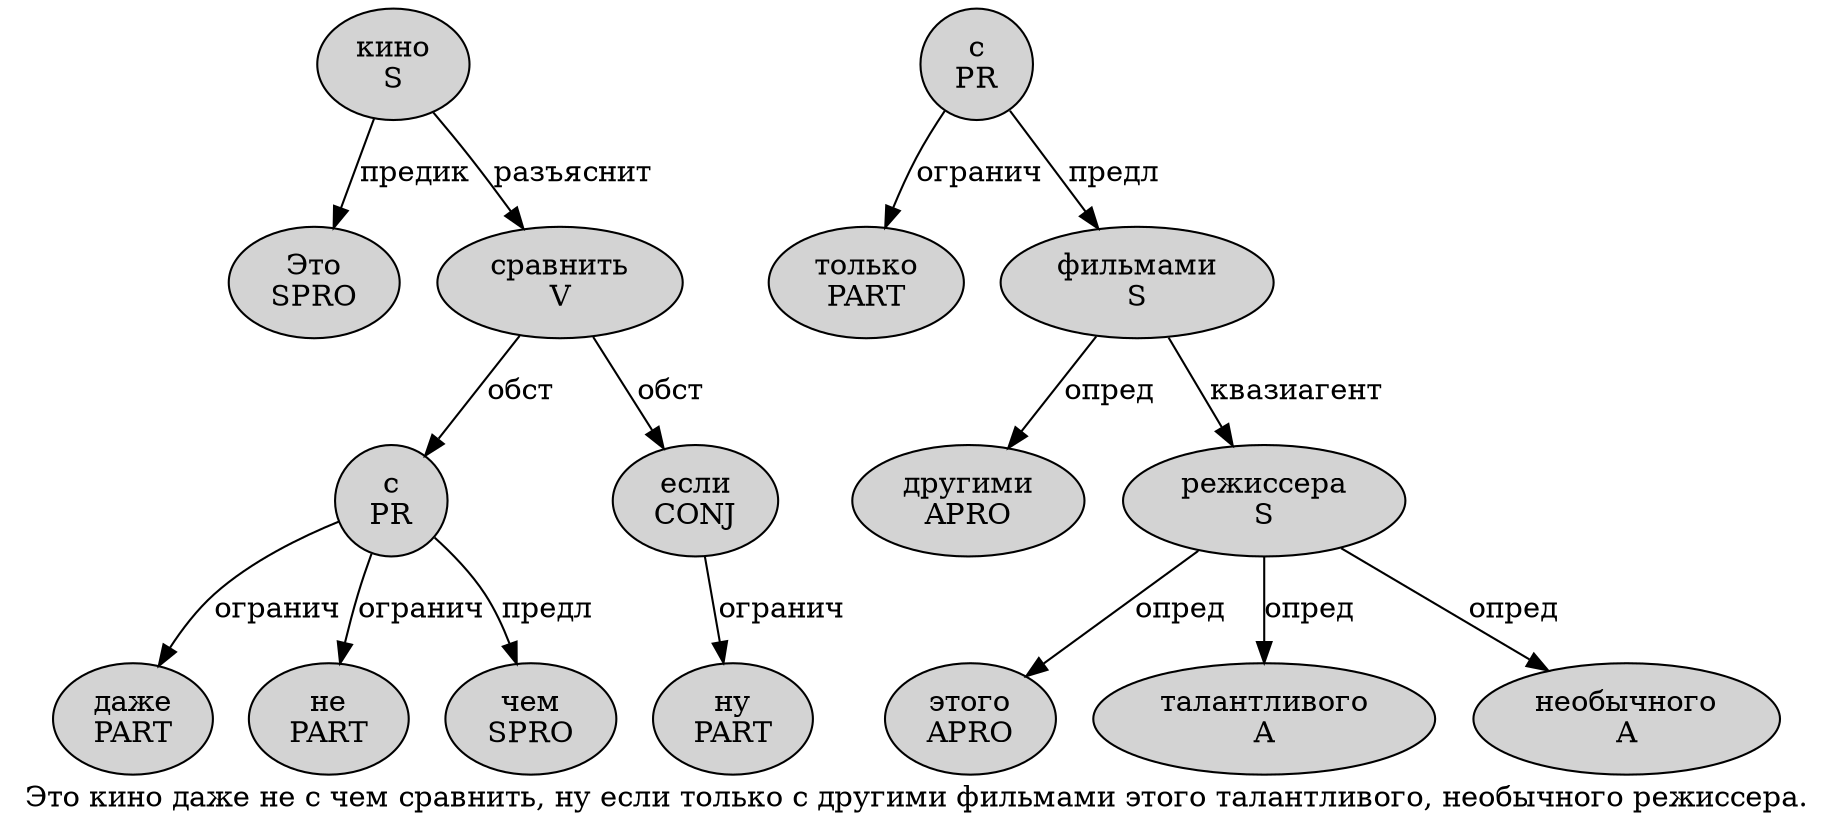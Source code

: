 digraph SENTENCE_734 {
	graph [label="Это кино даже не с чем сравнить, ну если только с другими фильмами этого талантливого, необычного режиссера."]
	node [style=filled]
		0 [label="Это
SPRO" color="" fillcolor=lightgray penwidth=1 shape=ellipse]
		1 [label="кино
S" color="" fillcolor=lightgray penwidth=1 shape=ellipse]
		2 [label="даже
PART" color="" fillcolor=lightgray penwidth=1 shape=ellipse]
		3 [label="не
PART" color="" fillcolor=lightgray penwidth=1 shape=ellipse]
		4 [label="с
PR" color="" fillcolor=lightgray penwidth=1 shape=ellipse]
		5 [label="чем
SPRO" color="" fillcolor=lightgray penwidth=1 shape=ellipse]
		6 [label="сравнить
V" color="" fillcolor=lightgray penwidth=1 shape=ellipse]
		8 [label="ну
PART" color="" fillcolor=lightgray penwidth=1 shape=ellipse]
		9 [label="если
CONJ" color="" fillcolor=lightgray penwidth=1 shape=ellipse]
		10 [label="только
PART" color="" fillcolor=lightgray penwidth=1 shape=ellipse]
		11 [label="с
PR" color="" fillcolor=lightgray penwidth=1 shape=ellipse]
		12 [label="другими
APRO" color="" fillcolor=lightgray penwidth=1 shape=ellipse]
		13 [label="фильмами
S" color="" fillcolor=lightgray penwidth=1 shape=ellipse]
		14 [label="этого
APRO" color="" fillcolor=lightgray penwidth=1 shape=ellipse]
		15 [label="талантливого
A" color="" fillcolor=lightgray penwidth=1 shape=ellipse]
		17 [label="необычного
A" color="" fillcolor=lightgray penwidth=1 shape=ellipse]
		18 [label="режиссера
S" color="" fillcolor=lightgray penwidth=1 shape=ellipse]
			18 -> 14 [label="опред"]
			18 -> 15 [label="опред"]
			18 -> 17 [label="опред"]
			1 -> 0 [label="предик"]
			1 -> 6 [label="разъяснит"]
			6 -> 4 [label="обст"]
			6 -> 9 [label="обст"]
			9 -> 8 [label="огранич"]
			4 -> 2 [label="огранич"]
			4 -> 3 [label="огранич"]
			4 -> 5 [label="предл"]
			13 -> 12 [label="опред"]
			13 -> 18 [label="квазиагент"]
			11 -> 10 [label="огранич"]
			11 -> 13 [label="предл"]
}